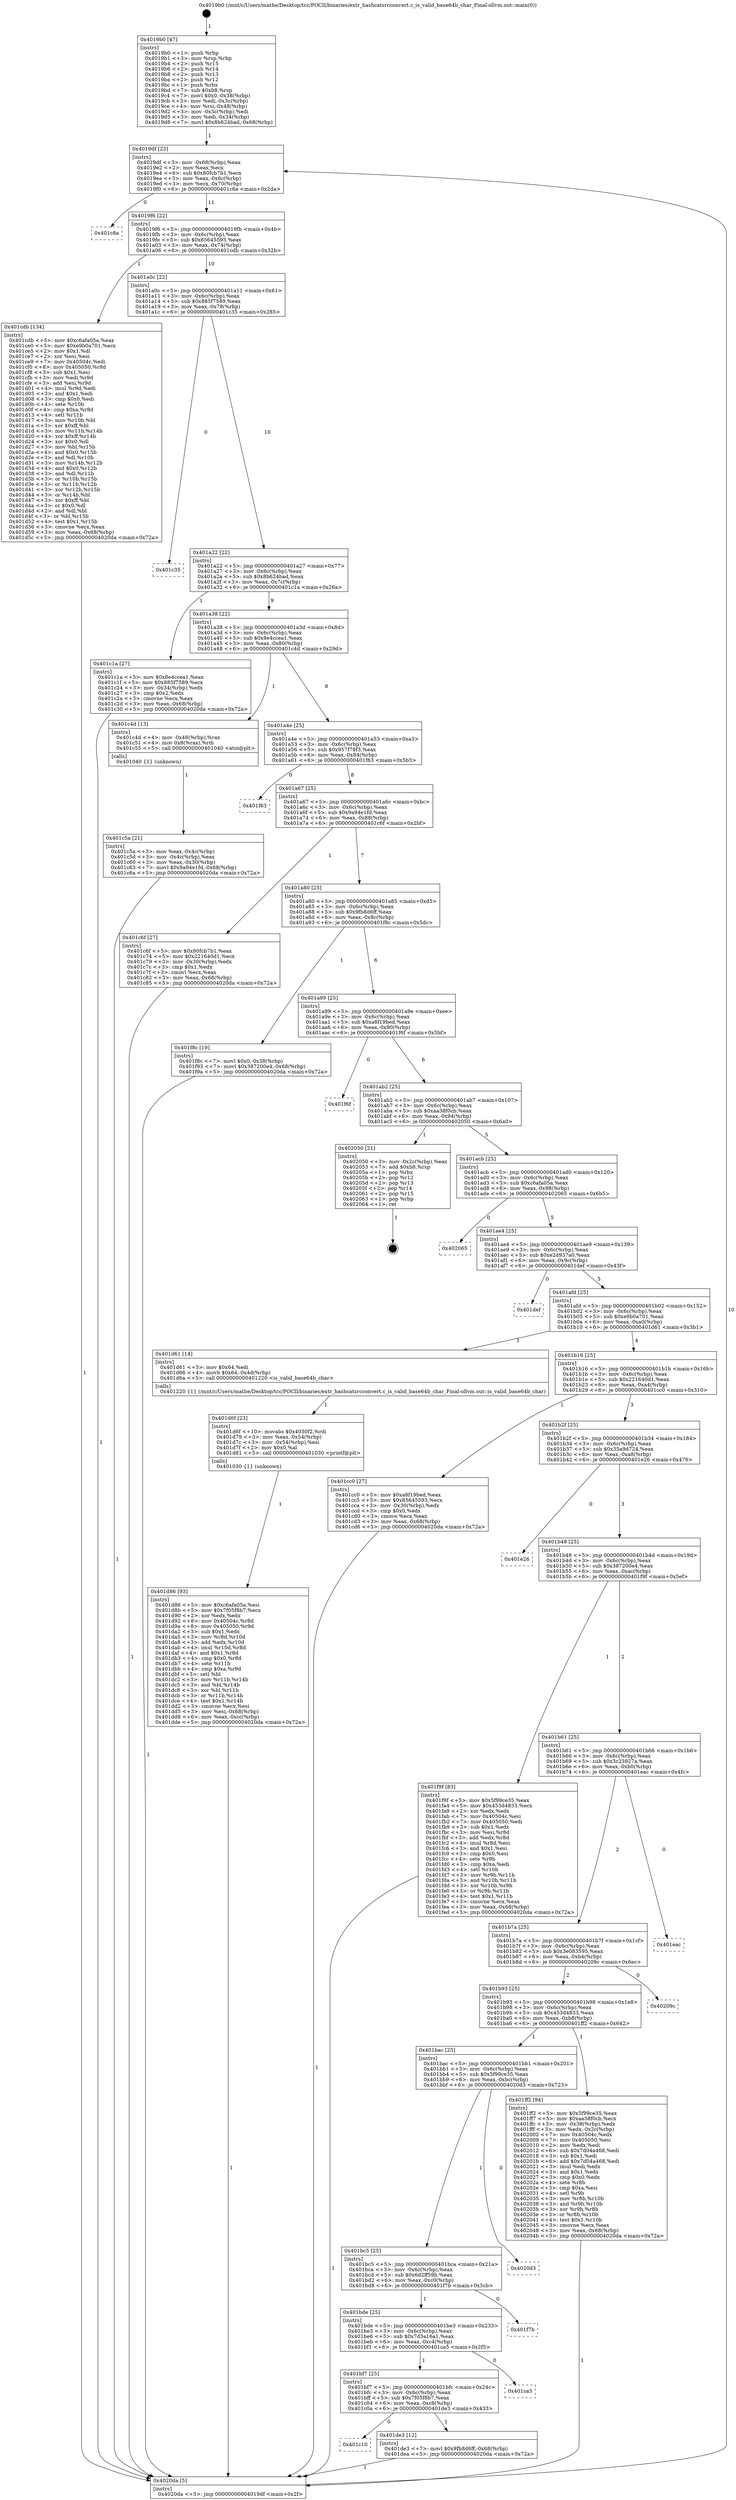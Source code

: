 digraph "0x4019b0" {
  label = "0x4019b0 (/mnt/c/Users/mathe/Desktop/tcc/POCII/binaries/extr_hashcatsrcconvert.c_is_valid_base64b_char_Final-ollvm.out::main(0))"
  labelloc = "t"
  node[shape=record]

  Entry [label="",width=0.3,height=0.3,shape=circle,fillcolor=black,style=filled]
  "0x4019df" [label="{
     0x4019df [23]\l
     | [instrs]\l
     &nbsp;&nbsp;0x4019df \<+3\>: mov -0x68(%rbp),%eax\l
     &nbsp;&nbsp;0x4019e2 \<+2\>: mov %eax,%ecx\l
     &nbsp;&nbsp;0x4019e4 \<+6\>: sub $0x80fcb7b1,%ecx\l
     &nbsp;&nbsp;0x4019ea \<+3\>: mov %eax,-0x6c(%rbp)\l
     &nbsp;&nbsp;0x4019ed \<+3\>: mov %ecx,-0x70(%rbp)\l
     &nbsp;&nbsp;0x4019f0 \<+6\>: je 0000000000401c8a \<main+0x2da\>\l
  }"]
  "0x401c8a" [label="{
     0x401c8a\l
  }", style=dashed]
  "0x4019f6" [label="{
     0x4019f6 [22]\l
     | [instrs]\l
     &nbsp;&nbsp;0x4019f6 \<+5\>: jmp 00000000004019fb \<main+0x4b\>\l
     &nbsp;&nbsp;0x4019fb \<+3\>: mov -0x6c(%rbp),%eax\l
     &nbsp;&nbsp;0x4019fe \<+5\>: sub $0x85645593,%eax\l
     &nbsp;&nbsp;0x401a03 \<+3\>: mov %eax,-0x74(%rbp)\l
     &nbsp;&nbsp;0x401a06 \<+6\>: je 0000000000401cdb \<main+0x32b\>\l
  }"]
  Exit [label="",width=0.3,height=0.3,shape=circle,fillcolor=black,style=filled,peripheries=2]
  "0x401cdb" [label="{
     0x401cdb [134]\l
     | [instrs]\l
     &nbsp;&nbsp;0x401cdb \<+5\>: mov $0xc6afa05a,%eax\l
     &nbsp;&nbsp;0x401ce0 \<+5\>: mov $0xe9b0a701,%ecx\l
     &nbsp;&nbsp;0x401ce5 \<+2\>: mov $0x1,%dl\l
     &nbsp;&nbsp;0x401ce7 \<+2\>: xor %esi,%esi\l
     &nbsp;&nbsp;0x401ce9 \<+7\>: mov 0x40504c,%edi\l
     &nbsp;&nbsp;0x401cf0 \<+8\>: mov 0x405050,%r8d\l
     &nbsp;&nbsp;0x401cf8 \<+3\>: sub $0x1,%esi\l
     &nbsp;&nbsp;0x401cfb \<+3\>: mov %edi,%r9d\l
     &nbsp;&nbsp;0x401cfe \<+3\>: add %esi,%r9d\l
     &nbsp;&nbsp;0x401d01 \<+4\>: imul %r9d,%edi\l
     &nbsp;&nbsp;0x401d05 \<+3\>: and $0x1,%edi\l
     &nbsp;&nbsp;0x401d08 \<+3\>: cmp $0x0,%edi\l
     &nbsp;&nbsp;0x401d0b \<+4\>: sete %r10b\l
     &nbsp;&nbsp;0x401d0f \<+4\>: cmp $0xa,%r8d\l
     &nbsp;&nbsp;0x401d13 \<+4\>: setl %r11b\l
     &nbsp;&nbsp;0x401d17 \<+3\>: mov %r10b,%bl\l
     &nbsp;&nbsp;0x401d1a \<+3\>: xor $0xff,%bl\l
     &nbsp;&nbsp;0x401d1d \<+3\>: mov %r11b,%r14b\l
     &nbsp;&nbsp;0x401d20 \<+4\>: xor $0xff,%r14b\l
     &nbsp;&nbsp;0x401d24 \<+3\>: xor $0x0,%dl\l
     &nbsp;&nbsp;0x401d27 \<+3\>: mov %bl,%r15b\l
     &nbsp;&nbsp;0x401d2a \<+4\>: and $0x0,%r15b\l
     &nbsp;&nbsp;0x401d2e \<+3\>: and %dl,%r10b\l
     &nbsp;&nbsp;0x401d31 \<+3\>: mov %r14b,%r12b\l
     &nbsp;&nbsp;0x401d34 \<+4\>: and $0x0,%r12b\l
     &nbsp;&nbsp;0x401d38 \<+3\>: and %dl,%r11b\l
     &nbsp;&nbsp;0x401d3b \<+3\>: or %r10b,%r15b\l
     &nbsp;&nbsp;0x401d3e \<+3\>: or %r11b,%r12b\l
     &nbsp;&nbsp;0x401d41 \<+3\>: xor %r12b,%r15b\l
     &nbsp;&nbsp;0x401d44 \<+3\>: or %r14b,%bl\l
     &nbsp;&nbsp;0x401d47 \<+3\>: xor $0xff,%bl\l
     &nbsp;&nbsp;0x401d4a \<+3\>: or $0x0,%dl\l
     &nbsp;&nbsp;0x401d4d \<+2\>: and %dl,%bl\l
     &nbsp;&nbsp;0x401d4f \<+3\>: or %bl,%r15b\l
     &nbsp;&nbsp;0x401d52 \<+4\>: test $0x1,%r15b\l
     &nbsp;&nbsp;0x401d56 \<+3\>: cmovne %ecx,%eax\l
     &nbsp;&nbsp;0x401d59 \<+3\>: mov %eax,-0x68(%rbp)\l
     &nbsp;&nbsp;0x401d5c \<+5\>: jmp 00000000004020da \<main+0x72a\>\l
  }"]
  "0x401a0c" [label="{
     0x401a0c [22]\l
     | [instrs]\l
     &nbsp;&nbsp;0x401a0c \<+5\>: jmp 0000000000401a11 \<main+0x61\>\l
     &nbsp;&nbsp;0x401a11 \<+3\>: mov -0x6c(%rbp),%eax\l
     &nbsp;&nbsp;0x401a14 \<+5\>: sub $0x885f7589,%eax\l
     &nbsp;&nbsp;0x401a19 \<+3\>: mov %eax,-0x78(%rbp)\l
     &nbsp;&nbsp;0x401a1c \<+6\>: je 0000000000401c35 \<main+0x285\>\l
  }"]
  "0x401c10" [label="{
     0x401c10\l
  }", style=dashed]
  "0x401c35" [label="{
     0x401c35\l
  }", style=dashed]
  "0x401a22" [label="{
     0x401a22 [22]\l
     | [instrs]\l
     &nbsp;&nbsp;0x401a22 \<+5\>: jmp 0000000000401a27 \<main+0x77\>\l
     &nbsp;&nbsp;0x401a27 \<+3\>: mov -0x6c(%rbp),%eax\l
     &nbsp;&nbsp;0x401a2a \<+5\>: sub $0x8b624bad,%eax\l
     &nbsp;&nbsp;0x401a2f \<+3\>: mov %eax,-0x7c(%rbp)\l
     &nbsp;&nbsp;0x401a32 \<+6\>: je 0000000000401c1a \<main+0x26a\>\l
  }"]
  "0x401de3" [label="{
     0x401de3 [12]\l
     | [instrs]\l
     &nbsp;&nbsp;0x401de3 \<+7\>: movl $0x9fb8d6ff,-0x68(%rbp)\l
     &nbsp;&nbsp;0x401dea \<+5\>: jmp 00000000004020da \<main+0x72a\>\l
  }"]
  "0x401c1a" [label="{
     0x401c1a [27]\l
     | [instrs]\l
     &nbsp;&nbsp;0x401c1a \<+5\>: mov $0x8e4ccea1,%eax\l
     &nbsp;&nbsp;0x401c1f \<+5\>: mov $0x885f7589,%ecx\l
     &nbsp;&nbsp;0x401c24 \<+3\>: mov -0x34(%rbp),%edx\l
     &nbsp;&nbsp;0x401c27 \<+3\>: cmp $0x2,%edx\l
     &nbsp;&nbsp;0x401c2a \<+3\>: cmovne %ecx,%eax\l
     &nbsp;&nbsp;0x401c2d \<+3\>: mov %eax,-0x68(%rbp)\l
     &nbsp;&nbsp;0x401c30 \<+5\>: jmp 00000000004020da \<main+0x72a\>\l
  }"]
  "0x401a38" [label="{
     0x401a38 [22]\l
     | [instrs]\l
     &nbsp;&nbsp;0x401a38 \<+5\>: jmp 0000000000401a3d \<main+0x8d\>\l
     &nbsp;&nbsp;0x401a3d \<+3\>: mov -0x6c(%rbp),%eax\l
     &nbsp;&nbsp;0x401a40 \<+5\>: sub $0x8e4ccea1,%eax\l
     &nbsp;&nbsp;0x401a45 \<+3\>: mov %eax,-0x80(%rbp)\l
     &nbsp;&nbsp;0x401a48 \<+6\>: je 0000000000401c4d \<main+0x29d\>\l
  }"]
  "0x4020da" [label="{
     0x4020da [5]\l
     | [instrs]\l
     &nbsp;&nbsp;0x4020da \<+5\>: jmp 00000000004019df \<main+0x2f\>\l
  }"]
  "0x4019b0" [label="{
     0x4019b0 [47]\l
     | [instrs]\l
     &nbsp;&nbsp;0x4019b0 \<+1\>: push %rbp\l
     &nbsp;&nbsp;0x4019b1 \<+3\>: mov %rsp,%rbp\l
     &nbsp;&nbsp;0x4019b4 \<+2\>: push %r15\l
     &nbsp;&nbsp;0x4019b6 \<+2\>: push %r14\l
     &nbsp;&nbsp;0x4019b8 \<+2\>: push %r13\l
     &nbsp;&nbsp;0x4019ba \<+2\>: push %r12\l
     &nbsp;&nbsp;0x4019bc \<+1\>: push %rbx\l
     &nbsp;&nbsp;0x4019bd \<+7\>: sub $0xb8,%rsp\l
     &nbsp;&nbsp;0x4019c4 \<+7\>: movl $0x0,-0x38(%rbp)\l
     &nbsp;&nbsp;0x4019cb \<+3\>: mov %edi,-0x3c(%rbp)\l
     &nbsp;&nbsp;0x4019ce \<+4\>: mov %rsi,-0x48(%rbp)\l
     &nbsp;&nbsp;0x4019d2 \<+3\>: mov -0x3c(%rbp),%edi\l
     &nbsp;&nbsp;0x4019d5 \<+3\>: mov %edi,-0x34(%rbp)\l
     &nbsp;&nbsp;0x4019d8 \<+7\>: movl $0x8b624bad,-0x68(%rbp)\l
  }"]
  "0x401bf7" [label="{
     0x401bf7 [25]\l
     | [instrs]\l
     &nbsp;&nbsp;0x401bf7 \<+5\>: jmp 0000000000401bfc \<main+0x24c\>\l
     &nbsp;&nbsp;0x401bfc \<+3\>: mov -0x6c(%rbp),%eax\l
     &nbsp;&nbsp;0x401bff \<+5\>: sub $0x7f05f8b7,%eax\l
     &nbsp;&nbsp;0x401c04 \<+6\>: mov %eax,-0xc8(%rbp)\l
     &nbsp;&nbsp;0x401c0a \<+6\>: je 0000000000401de3 \<main+0x433\>\l
  }"]
  "0x401c4d" [label="{
     0x401c4d [13]\l
     | [instrs]\l
     &nbsp;&nbsp;0x401c4d \<+4\>: mov -0x48(%rbp),%rax\l
     &nbsp;&nbsp;0x401c51 \<+4\>: mov 0x8(%rax),%rdi\l
     &nbsp;&nbsp;0x401c55 \<+5\>: call 0000000000401040 \<atoi@plt\>\l
     | [calls]\l
     &nbsp;&nbsp;0x401040 \{1\} (unknown)\l
  }"]
  "0x401a4e" [label="{
     0x401a4e [25]\l
     | [instrs]\l
     &nbsp;&nbsp;0x401a4e \<+5\>: jmp 0000000000401a53 \<main+0xa3\>\l
     &nbsp;&nbsp;0x401a53 \<+3\>: mov -0x6c(%rbp),%eax\l
     &nbsp;&nbsp;0x401a56 \<+5\>: sub $0x957f78f3,%eax\l
     &nbsp;&nbsp;0x401a5b \<+6\>: mov %eax,-0x84(%rbp)\l
     &nbsp;&nbsp;0x401a61 \<+6\>: je 0000000000401f63 \<main+0x5b3\>\l
  }"]
  "0x401c5a" [label="{
     0x401c5a [21]\l
     | [instrs]\l
     &nbsp;&nbsp;0x401c5a \<+3\>: mov %eax,-0x4c(%rbp)\l
     &nbsp;&nbsp;0x401c5d \<+3\>: mov -0x4c(%rbp),%eax\l
     &nbsp;&nbsp;0x401c60 \<+3\>: mov %eax,-0x30(%rbp)\l
     &nbsp;&nbsp;0x401c63 \<+7\>: movl $0x9a94e1fd,-0x68(%rbp)\l
     &nbsp;&nbsp;0x401c6a \<+5\>: jmp 00000000004020da \<main+0x72a\>\l
  }"]
  "0x401ca5" [label="{
     0x401ca5\l
  }", style=dashed]
  "0x401f63" [label="{
     0x401f63\l
  }", style=dashed]
  "0x401a67" [label="{
     0x401a67 [25]\l
     | [instrs]\l
     &nbsp;&nbsp;0x401a67 \<+5\>: jmp 0000000000401a6c \<main+0xbc\>\l
     &nbsp;&nbsp;0x401a6c \<+3\>: mov -0x6c(%rbp),%eax\l
     &nbsp;&nbsp;0x401a6f \<+5\>: sub $0x9a94e1fd,%eax\l
     &nbsp;&nbsp;0x401a74 \<+6\>: mov %eax,-0x88(%rbp)\l
     &nbsp;&nbsp;0x401a7a \<+6\>: je 0000000000401c6f \<main+0x2bf\>\l
  }"]
  "0x401bde" [label="{
     0x401bde [25]\l
     | [instrs]\l
     &nbsp;&nbsp;0x401bde \<+5\>: jmp 0000000000401be3 \<main+0x233\>\l
     &nbsp;&nbsp;0x401be3 \<+3\>: mov -0x6c(%rbp),%eax\l
     &nbsp;&nbsp;0x401be6 \<+5\>: sub $0x7d3a16a1,%eax\l
     &nbsp;&nbsp;0x401beb \<+6\>: mov %eax,-0xc4(%rbp)\l
     &nbsp;&nbsp;0x401bf1 \<+6\>: je 0000000000401ca5 \<main+0x2f5\>\l
  }"]
  "0x401c6f" [label="{
     0x401c6f [27]\l
     | [instrs]\l
     &nbsp;&nbsp;0x401c6f \<+5\>: mov $0x80fcb7b1,%eax\l
     &nbsp;&nbsp;0x401c74 \<+5\>: mov $0x221640d1,%ecx\l
     &nbsp;&nbsp;0x401c79 \<+3\>: mov -0x30(%rbp),%edx\l
     &nbsp;&nbsp;0x401c7c \<+3\>: cmp $0x1,%edx\l
     &nbsp;&nbsp;0x401c7f \<+3\>: cmovl %ecx,%eax\l
     &nbsp;&nbsp;0x401c82 \<+3\>: mov %eax,-0x68(%rbp)\l
     &nbsp;&nbsp;0x401c85 \<+5\>: jmp 00000000004020da \<main+0x72a\>\l
  }"]
  "0x401a80" [label="{
     0x401a80 [25]\l
     | [instrs]\l
     &nbsp;&nbsp;0x401a80 \<+5\>: jmp 0000000000401a85 \<main+0xd5\>\l
     &nbsp;&nbsp;0x401a85 \<+3\>: mov -0x6c(%rbp),%eax\l
     &nbsp;&nbsp;0x401a88 \<+5\>: sub $0x9fb8d6ff,%eax\l
     &nbsp;&nbsp;0x401a8d \<+6\>: mov %eax,-0x8c(%rbp)\l
     &nbsp;&nbsp;0x401a93 \<+6\>: je 0000000000401f8c \<main+0x5dc\>\l
  }"]
  "0x401f7b" [label="{
     0x401f7b\l
  }", style=dashed]
  "0x401f8c" [label="{
     0x401f8c [19]\l
     | [instrs]\l
     &nbsp;&nbsp;0x401f8c \<+7\>: movl $0x0,-0x38(%rbp)\l
     &nbsp;&nbsp;0x401f93 \<+7\>: movl $0x387200e4,-0x68(%rbp)\l
     &nbsp;&nbsp;0x401f9a \<+5\>: jmp 00000000004020da \<main+0x72a\>\l
  }"]
  "0x401a99" [label="{
     0x401a99 [25]\l
     | [instrs]\l
     &nbsp;&nbsp;0x401a99 \<+5\>: jmp 0000000000401a9e \<main+0xee\>\l
     &nbsp;&nbsp;0x401a9e \<+3\>: mov -0x6c(%rbp),%eax\l
     &nbsp;&nbsp;0x401aa1 \<+5\>: sub $0xa8f19bed,%eax\l
     &nbsp;&nbsp;0x401aa6 \<+6\>: mov %eax,-0x90(%rbp)\l
     &nbsp;&nbsp;0x401aac \<+6\>: je 0000000000401f6f \<main+0x5bf\>\l
  }"]
  "0x401bc5" [label="{
     0x401bc5 [25]\l
     | [instrs]\l
     &nbsp;&nbsp;0x401bc5 \<+5\>: jmp 0000000000401bca \<main+0x21a\>\l
     &nbsp;&nbsp;0x401bca \<+3\>: mov -0x6c(%rbp),%eax\l
     &nbsp;&nbsp;0x401bcd \<+5\>: sub $0x6d2ff59b,%eax\l
     &nbsp;&nbsp;0x401bd2 \<+6\>: mov %eax,-0xc0(%rbp)\l
     &nbsp;&nbsp;0x401bd8 \<+6\>: je 0000000000401f7b \<main+0x5cb\>\l
  }"]
  "0x401f6f" [label="{
     0x401f6f\l
  }", style=dashed]
  "0x401ab2" [label="{
     0x401ab2 [25]\l
     | [instrs]\l
     &nbsp;&nbsp;0x401ab2 \<+5\>: jmp 0000000000401ab7 \<main+0x107\>\l
     &nbsp;&nbsp;0x401ab7 \<+3\>: mov -0x6c(%rbp),%eax\l
     &nbsp;&nbsp;0x401aba \<+5\>: sub $0xaa38f0cb,%eax\l
     &nbsp;&nbsp;0x401abf \<+6\>: mov %eax,-0x94(%rbp)\l
     &nbsp;&nbsp;0x401ac5 \<+6\>: je 0000000000402050 \<main+0x6a0\>\l
  }"]
  "0x4020d3" [label="{
     0x4020d3\l
  }", style=dashed]
  "0x402050" [label="{
     0x402050 [21]\l
     | [instrs]\l
     &nbsp;&nbsp;0x402050 \<+3\>: mov -0x2c(%rbp),%eax\l
     &nbsp;&nbsp;0x402053 \<+7\>: add $0xb8,%rsp\l
     &nbsp;&nbsp;0x40205a \<+1\>: pop %rbx\l
     &nbsp;&nbsp;0x40205b \<+2\>: pop %r12\l
     &nbsp;&nbsp;0x40205d \<+2\>: pop %r13\l
     &nbsp;&nbsp;0x40205f \<+2\>: pop %r14\l
     &nbsp;&nbsp;0x402061 \<+2\>: pop %r15\l
     &nbsp;&nbsp;0x402063 \<+1\>: pop %rbp\l
     &nbsp;&nbsp;0x402064 \<+1\>: ret\l
  }"]
  "0x401acb" [label="{
     0x401acb [25]\l
     | [instrs]\l
     &nbsp;&nbsp;0x401acb \<+5\>: jmp 0000000000401ad0 \<main+0x120\>\l
     &nbsp;&nbsp;0x401ad0 \<+3\>: mov -0x6c(%rbp),%eax\l
     &nbsp;&nbsp;0x401ad3 \<+5\>: sub $0xc6afa05a,%eax\l
     &nbsp;&nbsp;0x401ad8 \<+6\>: mov %eax,-0x98(%rbp)\l
     &nbsp;&nbsp;0x401ade \<+6\>: je 0000000000402065 \<main+0x6b5\>\l
  }"]
  "0x401bac" [label="{
     0x401bac [25]\l
     | [instrs]\l
     &nbsp;&nbsp;0x401bac \<+5\>: jmp 0000000000401bb1 \<main+0x201\>\l
     &nbsp;&nbsp;0x401bb1 \<+3\>: mov -0x6c(%rbp),%eax\l
     &nbsp;&nbsp;0x401bb4 \<+5\>: sub $0x5f99ce35,%eax\l
     &nbsp;&nbsp;0x401bb9 \<+6\>: mov %eax,-0xbc(%rbp)\l
     &nbsp;&nbsp;0x401bbf \<+6\>: je 00000000004020d3 \<main+0x723\>\l
  }"]
  "0x402065" [label="{
     0x402065\l
  }", style=dashed]
  "0x401ae4" [label="{
     0x401ae4 [25]\l
     | [instrs]\l
     &nbsp;&nbsp;0x401ae4 \<+5\>: jmp 0000000000401ae9 \<main+0x139\>\l
     &nbsp;&nbsp;0x401ae9 \<+3\>: mov -0x6c(%rbp),%eax\l
     &nbsp;&nbsp;0x401aec \<+5\>: sub $0xe2d937a0,%eax\l
     &nbsp;&nbsp;0x401af1 \<+6\>: mov %eax,-0x9c(%rbp)\l
     &nbsp;&nbsp;0x401af7 \<+6\>: je 0000000000401def \<main+0x43f\>\l
  }"]
  "0x401ff2" [label="{
     0x401ff2 [94]\l
     | [instrs]\l
     &nbsp;&nbsp;0x401ff2 \<+5\>: mov $0x5f99ce35,%eax\l
     &nbsp;&nbsp;0x401ff7 \<+5\>: mov $0xaa38f0cb,%ecx\l
     &nbsp;&nbsp;0x401ffc \<+3\>: mov -0x38(%rbp),%edx\l
     &nbsp;&nbsp;0x401fff \<+3\>: mov %edx,-0x2c(%rbp)\l
     &nbsp;&nbsp;0x402002 \<+7\>: mov 0x40504c,%edx\l
     &nbsp;&nbsp;0x402009 \<+7\>: mov 0x405050,%esi\l
     &nbsp;&nbsp;0x402010 \<+2\>: mov %edx,%edi\l
     &nbsp;&nbsp;0x402012 \<+6\>: sub $0x7d04a468,%edi\l
     &nbsp;&nbsp;0x402018 \<+3\>: sub $0x1,%edi\l
     &nbsp;&nbsp;0x40201b \<+6\>: add $0x7d04a468,%edi\l
     &nbsp;&nbsp;0x402021 \<+3\>: imul %edi,%edx\l
     &nbsp;&nbsp;0x402024 \<+3\>: and $0x1,%edx\l
     &nbsp;&nbsp;0x402027 \<+3\>: cmp $0x0,%edx\l
     &nbsp;&nbsp;0x40202a \<+4\>: sete %r8b\l
     &nbsp;&nbsp;0x40202e \<+3\>: cmp $0xa,%esi\l
     &nbsp;&nbsp;0x402031 \<+4\>: setl %r9b\l
     &nbsp;&nbsp;0x402035 \<+3\>: mov %r8b,%r10b\l
     &nbsp;&nbsp;0x402038 \<+3\>: and %r9b,%r10b\l
     &nbsp;&nbsp;0x40203b \<+3\>: xor %r9b,%r8b\l
     &nbsp;&nbsp;0x40203e \<+3\>: or %r8b,%r10b\l
     &nbsp;&nbsp;0x402041 \<+4\>: test $0x1,%r10b\l
     &nbsp;&nbsp;0x402045 \<+3\>: cmovne %ecx,%eax\l
     &nbsp;&nbsp;0x402048 \<+3\>: mov %eax,-0x68(%rbp)\l
     &nbsp;&nbsp;0x40204b \<+5\>: jmp 00000000004020da \<main+0x72a\>\l
  }"]
  "0x401def" [label="{
     0x401def\l
  }", style=dashed]
  "0x401afd" [label="{
     0x401afd [25]\l
     | [instrs]\l
     &nbsp;&nbsp;0x401afd \<+5\>: jmp 0000000000401b02 \<main+0x152\>\l
     &nbsp;&nbsp;0x401b02 \<+3\>: mov -0x6c(%rbp),%eax\l
     &nbsp;&nbsp;0x401b05 \<+5\>: sub $0xe9b0a701,%eax\l
     &nbsp;&nbsp;0x401b0a \<+6\>: mov %eax,-0xa0(%rbp)\l
     &nbsp;&nbsp;0x401b10 \<+6\>: je 0000000000401d61 \<main+0x3b1\>\l
  }"]
  "0x401b93" [label="{
     0x401b93 [25]\l
     | [instrs]\l
     &nbsp;&nbsp;0x401b93 \<+5\>: jmp 0000000000401b98 \<main+0x1e8\>\l
     &nbsp;&nbsp;0x401b98 \<+3\>: mov -0x6c(%rbp),%eax\l
     &nbsp;&nbsp;0x401b9b \<+5\>: sub $0x453d4833,%eax\l
     &nbsp;&nbsp;0x401ba0 \<+6\>: mov %eax,-0xb8(%rbp)\l
     &nbsp;&nbsp;0x401ba6 \<+6\>: je 0000000000401ff2 \<main+0x642\>\l
  }"]
  "0x401d61" [label="{
     0x401d61 [14]\l
     | [instrs]\l
     &nbsp;&nbsp;0x401d61 \<+5\>: mov $0x64,%edi\l
     &nbsp;&nbsp;0x401d66 \<+4\>: movb $0x64,-0x4d(%rbp)\l
     &nbsp;&nbsp;0x401d6a \<+5\>: call 0000000000401220 \<is_valid_base64b_char\>\l
     | [calls]\l
     &nbsp;&nbsp;0x401220 \{1\} (/mnt/c/Users/mathe/Desktop/tcc/POCII/binaries/extr_hashcatsrcconvert.c_is_valid_base64b_char_Final-ollvm.out::is_valid_base64b_char)\l
  }"]
  "0x401b16" [label="{
     0x401b16 [25]\l
     | [instrs]\l
     &nbsp;&nbsp;0x401b16 \<+5\>: jmp 0000000000401b1b \<main+0x16b\>\l
     &nbsp;&nbsp;0x401b1b \<+3\>: mov -0x6c(%rbp),%eax\l
     &nbsp;&nbsp;0x401b1e \<+5\>: sub $0x221640d1,%eax\l
     &nbsp;&nbsp;0x401b23 \<+6\>: mov %eax,-0xa4(%rbp)\l
     &nbsp;&nbsp;0x401b29 \<+6\>: je 0000000000401cc0 \<main+0x310\>\l
  }"]
  "0x40209c" [label="{
     0x40209c\l
  }", style=dashed]
  "0x401cc0" [label="{
     0x401cc0 [27]\l
     | [instrs]\l
     &nbsp;&nbsp;0x401cc0 \<+5\>: mov $0xa8f19bed,%eax\l
     &nbsp;&nbsp;0x401cc5 \<+5\>: mov $0x85645593,%ecx\l
     &nbsp;&nbsp;0x401cca \<+3\>: mov -0x30(%rbp),%edx\l
     &nbsp;&nbsp;0x401ccd \<+3\>: cmp $0x0,%edx\l
     &nbsp;&nbsp;0x401cd0 \<+3\>: cmove %ecx,%eax\l
     &nbsp;&nbsp;0x401cd3 \<+3\>: mov %eax,-0x68(%rbp)\l
     &nbsp;&nbsp;0x401cd6 \<+5\>: jmp 00000000004020da \<main+0x72a\>\l
  }"]
  "0x401b2f" [label="{
     0x401b2f [25]\l
     | [instrs]\l
     &nbsp;&nbsp;0x401b2f \<+5\>: jmp 0000000000401b34 \<main+0x184\>\l
     &nbsp;&nbsp;0x401b34 \<+3\>: mov -0x6c(%rbp),%eax\l
     &nbsp;&nbsp;0x401b37 \<+5\>: sub $0x35a9d724,%eax\l
     &nbsp;&nbsp;0x401b3c \<+6\>: mov %eax,-0xa8(%rbp)\l
     &nbsp;&nbsp;0x401b42 \<+6\>: je 0000000000401e26 \<main+0x476\>\l
  }"]
  "0x401d6f" [label="{
     0x401d6f [23]\l
     | [instrs]\l
     &nbsp;&nbsp;0x401d6f \<+10\>: movabs $0x4030f2,%rdi\l
     &nbsp;&nbsp;0x401d79 \<+3\>: mov %eax,-0x54(%rbp)\l
     &nbsp;&nbsp;0x401d7c \<+3\>: mov -0x54(%rbp),%esi\l
     &nbsp;&nbsp;0x401d7f \<+2\>: mov $0x0,%al\l
     &nbsp;&nbsp;0x401d81 \<+5\>: call 0000000000401030 \<printf@plt\>\l
     | [calls]\l
     &nbsp;&nbsp;0x401030 \{1\} (unknown)\l
  }"]
  "0x401d86" [label="{
     0x401d86 [93]\l
     | [instrs]\l
     &nbsp;&nbsp;0x401d86 \<+5\>: mov $0xc6afa05a,%esi\l
     &nbsp;&nbsp;0x401d8b \<+5\>: mov $0x7f05f8b7,%ecx\l
     &nbsp;&nbsp;0x401d90 \<+2\>: xor %edx,%edx\l
     &nbsp;&nbsp;0x401d92 \<+8\>: mov 0x40504c,%r8d\l
     &nbsp;&nbsp;0x401d9a \<+8\>: mov 0x405050,%r9d\l
     &nbsp;&nbsp;0x401da2 \<+3\>: sub $0x1,%edx\l
     &nbsp;&nbsp;0x401da5 \<+3\>: mov %r8d,%r10d\l
     &nbsp;&nbsp;0x401da8 \<+3\>: add %edx,%r10d\l
     &nbsp;&nbsp;0x401dab \<+4\>: imul %r10d,%r8d\l
     &nbsp;&nbsp;0x401daf \<+4\>: and $0x1,%r8d\l
     &nbsp;&nbsp;0x401db3 \<+4\>: cmp $0x0,%r8d\l
     &nbsp;&nbsp;0x401db7 \<+4\>: sete %r11b\l
     &nbsp;&nbsp;0x401dbb \<+4\>: cmp $0xa,%r9d\l
     &nbsp;&nbsp;0x401dbf \<+3\>: setl %bl\l
     &nbsp;&nbsp;0x401dc2 \<+3\>: mov %r11b,%r14b\l
     &nbsp;&nbsp;0x401dc5 \<+3\>: and %bl,%r14b\l
     &nbsp;&nbsp;0x401dc8 \<+3\>: xor %bl,%r11b\l
     &nbsp;&nbsp;0x401dcb \<+3\>: or %r11b,%r14b\l
     &nbsp;&nbsp;0x401dce \<+4\>: test $0x1,%r14b\l
     &nbsp;&nbsp;0x401dd2 \<+3\>: cmovne %ecx,%esi\l
     &nbsp;&nbsp;0x401dd5 \<+3\>: mov %esi,-0x68(%rbp)\l
     &nbsp;&nbsp;0x401dd8 \<+6\>: mov %eax,-0xcc(%rbp)\l
     &nbsp;&nbsp;0x401dde \<+5\>: jmp 00000000004020da \<main+0x72a\>\l
  }"]
  "0x401b7a" [label="{
     0x401b7a [25]\l
     | [instrs]\l
     &nbsp;&nbsp;0x401b7a \<+5\>: jmp 0000000000401b7f \<main+0x1cf\>\l
     &nbsp;&nbsp;0x401b7f \<+3\>: mov -0x6c(%rbp),%eax\l
     &nbsp;&nbsp;0x401b82 \<+5\>: sub $0x3e083595,%eax\l
     &nbsp;&nbsp;0x401b87 \<+6\>: mov %eax,-0xb4(%rbp)\l
     &nbsp;&nbsp;0x401b8d \<+6\>: je 000000000040209c \<main+0x6ec\>\l
  }"]
  "0x401e26" [label="{
     0x401e26\l
  }", style=dashed]
  "0x401b48" [label="{
     0x401b48 [25]\l
     | [instrs]\l
     &nbsp;&nbsp;0x401b48 \<+5\>: jmp 0000000000401b4d \<main+0x19d\>\l
     &nbsp;&nbsp;0x401b4d \<+3\>: mov -0x6c(%rbp),%eax\l
     &nbsp;&nbsp;0x401b50 \<+5\>: sub $0x387200e4,%eax\l
     &nbsp;&nbsp;0x401b55 \<+6\>: mov %eax,-0xac(%rbp)\l
     &nbsp;&nbsp;0x401b5b \<+6\>: je 0000000000401f9f \<main+0x5ef\>\l
  }"]
  "0x401eac" [label="{
     0x401eac\l
  }", style=dashed]
  "0x401f9f" [label="{
     0x401f9f [83]\l
     | [instrs]\l
     &nbsp;&nbsp;0x401f9f \<+5\>: mov $0x5f99ce35,%eax\l
     &nbsp;&nbsp;0x401fa4 \<+5\>: mov $0x453d4833,%ecx\l
     &nbsp;&nbsp;0x401fa9 \<+2\>: xor %edx,%edx\l
     &nbsp;&nbsp;0x401fab \<+7\>: mov 0x40504c,%esi\l
     &nbsp;&nbsp;0x401fb2 \<+7\>: mov 0x405050,%edi\l
     &nbsp;&nbsp;0x401fb9 \<+3\>: sub $0x1,%edx\l
     &nbsp;&nbsp;0x401fbc \<+3\>: mov %esi,%r8d\l
     &nbsp;&nbsp;0x401fbf \<+3\>: add %edx,%r8d\l
     &nbsp;&nbsp;0x401fc2 \<+4\>: imul %r8d,%esi\l
     &nbsp;&nbsp;0x401fc6 \<+3\>: and $0x1,%esi\l
     &nbsp;&nbsp;0x401fc9 \<+3\>: cmp $0x0,%esi\l
     &nbsp;&nbsp;0x401fcc \<+4\>: sete %r9b\l
     &nbsp;&nbsp;0x401fd0 \<+3\>: cmp $0xa,%edi\l
     &nbsp;&nbsp;0x401fd3 \<+4\>: setl %r10b\l
     &nbsp;&nbsp;0x401fd7 \<+3\>: mov %r9b,%r11b\l
     &nbsp;&nbsp;0x401fda \<+3\>: and %r10b,%r11b\l
     &nbsp;&nbsp;0x401fdd \<+3\>: xor %r10b,%r9b\l
     &nbsp;&nbsp;0x401fe0 \<+3\>: or %r9b,%r11b\l
     &nbsp;&nbsp;0x401fe3 \<+4\>: test $0x1,%r11b\l
     &nbsp;&nbsp;0x401fe7 \<+3\>: cmovne %ecx,%eax\l
     &nbsp;&nbsp;0x401fea \<+3\>: mov %eax,-0x68(%rbp)\l
     &nbsp;&nbsp;0x401fed \<+5\>: jmp 00000000004020da \<main+0x72a\>\l
  }"]
  "0x401b61" [label="{
     0x401b61 [25]\l
     | [instrs]\l
     &nbsp;&nbsp;0x401b61 \<+5\>: jmp 0000000000401b66 \<main+0x1b6\>\l
     &nbsp;&nbsp;0x401b66 \<+3\>: mov -0x6c(%rbp),%eax\l
     &nbsp;&nbsp;0x401b69 \<+5\>: sub $0x3c23927a,%eax\l
     &nbsp;&nbsp;0x401b6e \<+6\>: mov %eax,-0xb0(%rbp)\l
     &nbsp;&nbsp;0x401b74 \<+6\>: je 0000000000401eac \<main+0x4fc\>\l
  }"]
  Entry -> "0x4019b0" [label=" 1"]
  "0x4019df" -> "0x401c8a" [label=" 0"]
  "0x4019df" -> "0x4019f6" [label=" 11"]
  "0x402050" -> Exit [label=" 1"]
  "0x4019f6" -> "0x401cdb" [label=" 1"]
  "0x4019f6" -> "0x401a0c" [label=" 10"]
  "0x401ff2" -> "0x4020da" [label=" 1"]
  "0x401a0c" -> "0x401c35" [label=" 0"]
  "0x401a0c" -> "0x401a22" [label=" 10"]
  "0x401f9f" -> "0x4020da" [label=" 1"]
  "0x401a22" -> "0x401c1a" [label=" 1"]
  "0x401a22" -> "0x401a38" [label=" 9"]
  "0x401c1a" -> "0x4020da" [label=" 1"]
  "0x4019b0" -> "0x4019df" [label=" 1"]
  "0x4020da" -> "0x4019df" [label=" 10"]
  "0x401f8c" -> "0x4020da" [label=" 1"]
  "0x401a38" -> "0x401c4d" [label=" 1"]
  "0x401a38" -> "0x401a4e" [label=" 8"]
  "0x401c4d" -> "0x401c5a" [label=" 1"]
  "0x401c5a" -> "0x4020da" [label=" 1"]
  "0x401bf7" -> "0x401c10" [label=" 0"]
  "0x401a4e" -> "0x401f63" [label=" 0"]
  "0x401a4e" -> "0x401a67" [label=" 8"]
  "0x401bf7" -> "0x401de3" [label=" 1"]
  "0x401a67" -> "0x401c6f" [label=" 1"]
  "0x401a67" -> "0x401a80" [label=" 7"]
  "0x401c6f" -> "0x4020da" [label=" 1"]
  "0x401bde" -> "0x401bf7" [label=" 1"]
  "0x401a80" -> "0x401f8c" [label=" 1"]
  "0x401a80" -> "0x401a99" [label=" 6"]
  "0x401bde" -> "0x401ca5" [label=" 0"]
  "0x401a99" -> "0x401f6f" [label=" 0"]
  "0x401a99" -> "0x401ab2" [label=" 6"]
  "0x401bc5" -> "0x401bde" [label=" 1"]
  "0x401ab2" -> "0x402050" [label=" 1"]
  "0x401ab2" -> "0x401acb" [label=" 5"]
  "0x401bc5" -> "0x401f7b" [label=" 0"]
  "0x401acb" -> "0x402065" [label=" 0"]
  "0x401acb" -> "0x401ae4" [label=" 5"]
  "0x401bac" -> "0x401bc5" [label=" 1"]
  "0x401ae4" -> "0x401def" [label=" 0"]
  "0x401ae4" -> "0x401afd" [label=" 5"]
  "0x401bac" -> "0x4020d3" [label=" 0"]
  "0x401afd" -> "0x401d61" [label=" 1"]
  "0x401afd" -> "0x401b16" [label=" 4"]
  "0x401b93" -> "0x401bac" [label=" 1"]
  "0x401b16" -> "0x401cc0" [label=" 1"]
  "0x401b16" -> "0x401b2f" [label=" 3"]
  "0x401cc0" -> "0x4020da" [label=" 1"]
  "0x401cdb" -> "0x4020da" [label=" 1"]
  "0x401d61" -> "0x401d6f" [label=" 1"]
  "0x401d6f" -> "0x401d86" [label=" 1"]
  "0x401d86" -> "0x4020da" [label=" 1"]
  "0x401b93" -> "0x401ff2" [label=" 1"]
  "0x401b2f" -> "0x401e26" [label=" 0"]
  "0x401b2f" -> "0x401b48" [label=" 3"]
  "0x401b7a" -> "0x401b93" [label=" 2"]
  "0x401b48" -> "0x401f9f" [label=" 1"]
  "0x401b48" -> "0x401b61" [label=" 2"]
  "0x401b7a" -> "0x40209c" [label=" 0"]
  "0x401b61" -> "0x401eac" [label=" 0"]
  "0x401b61" -> "0x401b7a" [label=" 2"]
  "0x401de3" -> "0x4020da" [label=" 1"]
}
